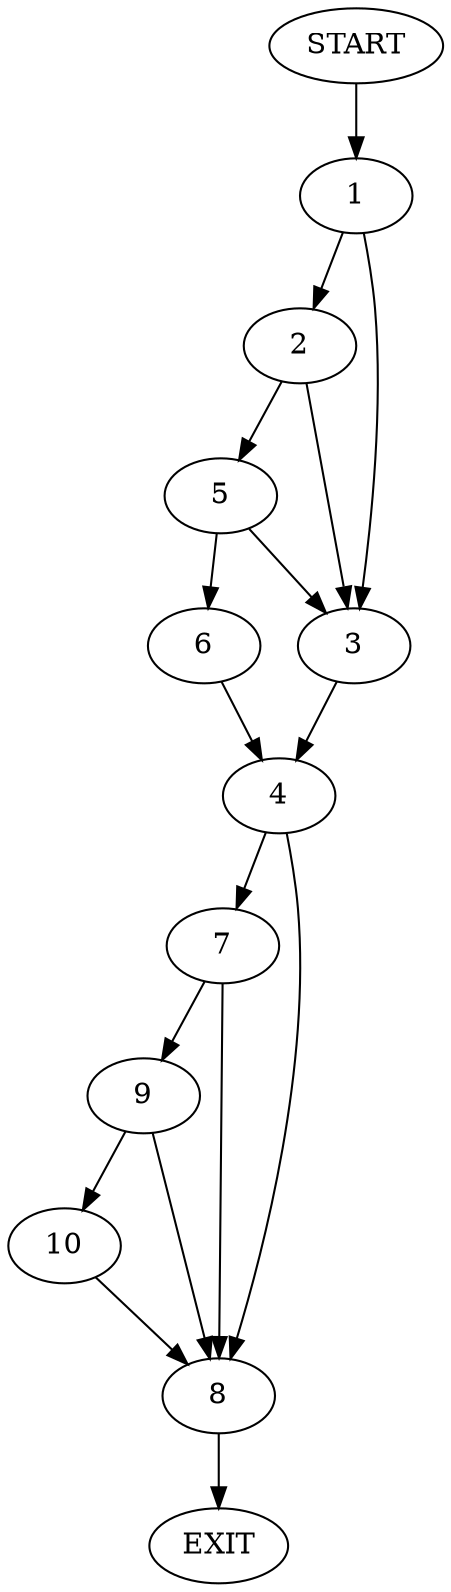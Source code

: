 digraph {
0 [label="START"];
1;
2;
3;
4;
5;
6;
7;
8;
9;
10;
11 [label="EXIT"];
0 -> 1;
1 -> 2;
1 -> 3;
3 -> 4;
2 -> 3;
2 -> 5;
5 -> 6;
5 -> 3;
6 -> 4;
4 -> 7;
4 -> 8;
8 -> 11;
7 -> 9;
7 -> 8;
9 -> 8;
9 -> 10;
10 -> 8;
}